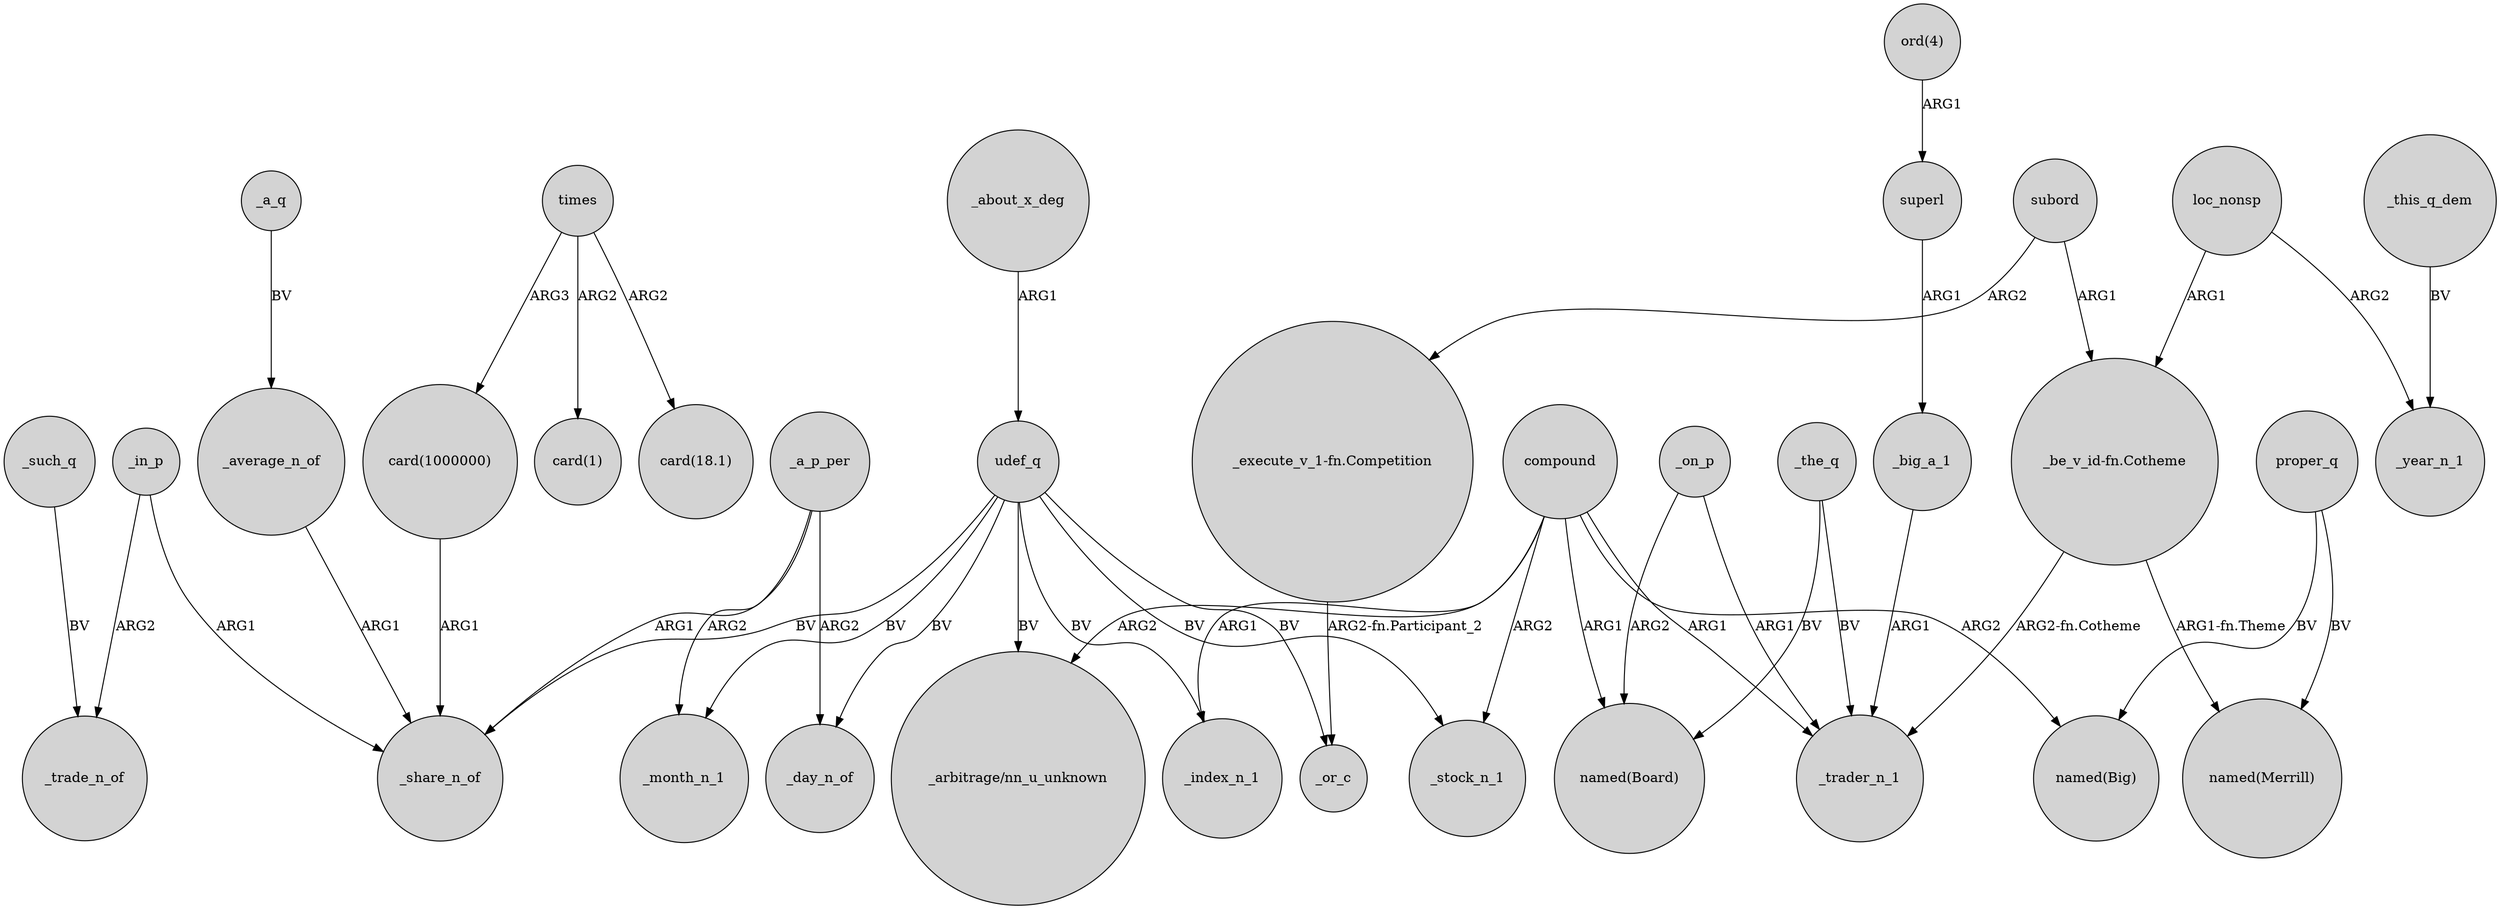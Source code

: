 digraph {
	node [shape=circle style=filled]
	udef_q -> _month_n_1 [label=BV]
	_the_q -> "named(Board)" [label=BV]
	_big_a_1 -> _trader_n_1 [label=ARG1]
	_a_p_per -> _day_n_of [label=ARG2]
	_in_p -> _share_n_of [label=ARG1]
	_on_p -> _trader_n_1 [label=ARG1]
	proper_q -> "named(Merrill)" [label=BV]
	compound -> _trader_n_1 [label=ARG1]
	subord -> "_be_v_id-fn.Cotheme" [label=ARG1]
	compound -> "named(Big)" [label=ARG2]
	compound -> "_arbitrage/nn_u_unknown" [label=ARG2]
	times -> "card(1000000)" [label=ARG3]
	udef_q -> _index_n_1 [label=BV]
	_a_p_per -> _share_n_of [label=ARG1]
	times -> "card(1)" [label=ARG2]
	subord -> "_execute_v_1-fn.Competition" [label=ARG2]
	loc_nonsp -> "_be_v_id-fn.Cotheme" [label=ARG1]
	loc_nonsp -> _year_n_1 [label=ARG2]
	udef_q -> _or_c [label=BV]
	_about_x_deg -> udef_q [label=ARG1]
	_on_p -> "named(Board)" [label=ARG2]
	udef_q -> _day_n_of [label=BV]
	_average_n_of -> _share_n_of [label=ARG1]
	udef_q -> _stock_n_1 [label=BV]
	_a_p_per -> _month_n_1 [label=ARG2]
	"ord(4)" -> superl [label=ARG1]
	superl -> _big_a_1 [label=ARG1]
	_such_q -> _trade_n_of [label=BV]
	udef_q -> _share_n_of [label=BV]
	compound -> _stock_n_1 [label=ARG2]
	udef_q -> "_arbitrage/nn_u_unknown" [label=BV]
	times -> "card(18.1)" [label=ARG2]
	_this_q_dem -> _year_n_1 [label=BV]
	"card(1000000)" -> _share_n_of [label=ARG1]
	"_execute_v_1-fn.Competition" -> _or_c [label="ARG2-fn.Participant_2"]
	compound -> _index_n_1 [label=ARG1]
	proper_q -> "named(Big)" [label=BV]
	_in_p -> _trade_n_of [label=ARG2]
	"_be_v_id-fn.Cotheme" -> _trader_n_1 [label="ARG2-fn.Cotheme"]
	"_be_v_id-fn.Cotheme" -> "named(Merrill)" [label="ARG1-fn.Theme"]
	_a_q -> _average_n_of [label=BV]
	compound -> "named(Board)" [label=ARG1]
	_the_q -> _trader_n_1 [label=BV]
}

